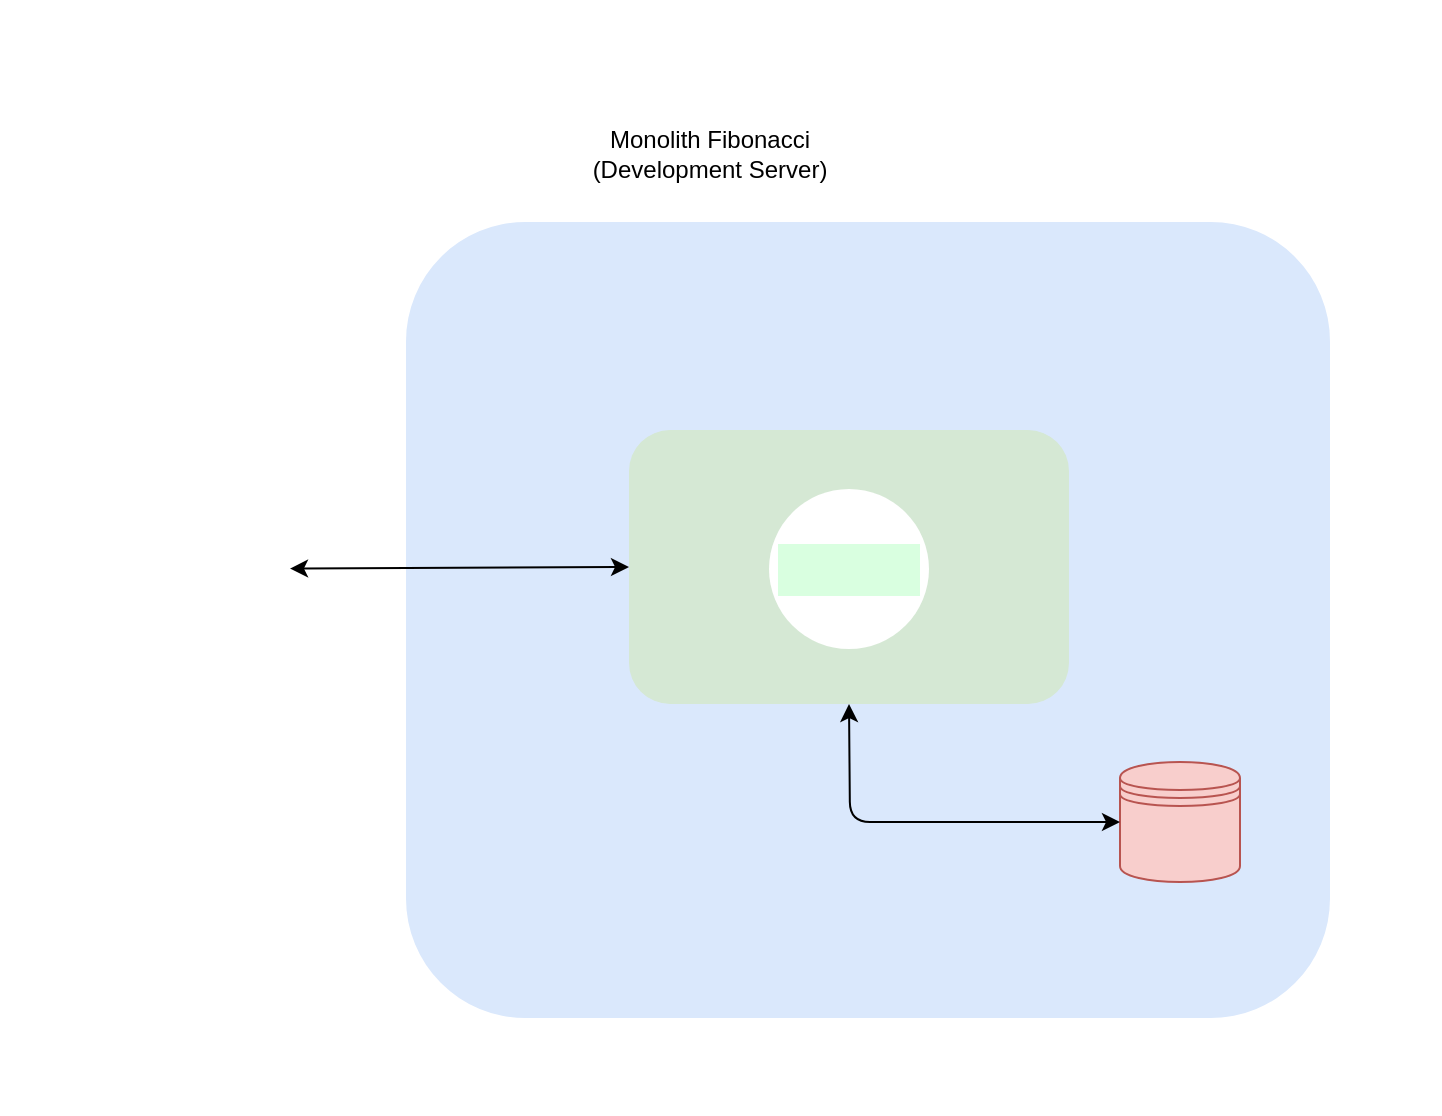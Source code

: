 <mxfile version="10.8.7" type="device"><diagram id="IwzF6KMzd22Q16_5XrRI" name="Page-1"><mxGraphModel dx="1265" dy="722" grid="1" gridSize="10" guides="1" tooltips="1" connect="1" arrows="1" fold="1" page="1" pageScale="1" pageWidth="850" pageHeight="1100" math="0" shadow="0"><root><mxCell id="0"/><mxCell id="1" parent="0"/><mxCell id="_qKp5LVKKkUdhnzFs71g-53" value="" style="rounded=0;whiteSpace=wrap;html=1;shadow=0;glass=0;comic=0;gradientColor=none;strokeColor=none;" parent="1" vertex="1"><mxGeometry x="70" y="3" width="720" height="557" as="geometry"/></mxCell><mxCell id="_qKp5LVKKkUdhnzFs71g-44" value="" style="rounded=1;whiteSpace=wrap;html=1;fillColor=#dae8fc;strokeColor=none;gradientColor=none;shadow=0;comic=0;glass=0;" parent="1" vertex="1"><mxGeometry x="273" y="114" width="462" height="398" as="geometry"/></mxCell><mxCell id="_qKp5LVKKkUdhnzFs71g-1" value="Monolith Fibonacci&lt;br&gt;&lt;div&gt;(Development Server)&lt;/div&gt;" style="text;html=1;strokeColor=none;fillColor=none;align=center;verticalAlign=middle;whiteSpace=wrap;rounded=0;" parent="1" vertex="1"><mxGeometry x="354.5" y="70" width="140" height="20" as="geometry"/></mxCell><mxCell id="_qKp5LVKKkUdhnzFs71g-23" value="" style="shape=image;verticalLabelPosition=bottom;labelBackgroundColor=#ffffff;verticalAlign=top;aspect=fixed;imageAspect=0;image=http://icons.iconarchive.com/icons/paomedia/small-n-flat/1024/device-laptop-icon.png;" parent="1" vertex="1"><mxGeometry x="110" y="235" width="105" height="105" as="geometry"/></mxCell><mxCell id="_qKp5LVKKkUdhnzFs71g-24" value="" style="endArrow=classic;startArrow=classic;html=1;exitX=0;exitY=0.5;exitDx=0;exitDy=0;" parent="1" source="6GCTrPTUxbPYXCPR2Xpf-5" target="_qKp5LVKKkUdhnzFs71g-23" edge="1"><mxGeometry width="50" height="50" relative="1" as="geometry"><mxPoint x="339.833" y="287.333" as="sourcePoint"/><mxPoint x="110" y="504" as="targetPoint"/></mxGeometry></mxCell><mxCell id="_qKp5LVKKkUdhnzFs71g-32" value="" style="shape=datastore;whiteSpace=wrap;html=1;fillColor=#f8cecc;strokeColor=#b85450;" parent="1" vertex="1"><mxGeometry x="630" y="384" width="60" height="60" as="geometry"/></mxCell><mxCell id="_qKp5LVKKkUdhnzFs71g-48" value="" style="shape=image;verticalLabelPosition=bottom;labelBackgroundColor=#ffffff;verticalAlign=top;aspect=fixed;imageAspect=0;image=https://logonoid.com/images/postgresql-logo.png;" parent="1" vertex="1"><mxGeometry x="643" y="404" width="36" height="40" as="geometry"/></mxCell><mxCell id="6GCTrPTUxbPYXCPR2Xpf-5" value="" style="rounded=1;whiteSpace=wrap;html=1;fillColor=#d5e8d4;strokeColor=none;" parent="1" vertex="1"><mxGeometry x="384.5" y="218" width="220" height="137" as="geometry"/></mxCell><mxCell id="_qKp5LVKKkUdhnzFs71g-27" value="" style="endArrow=classic;startArrow=classic;html=1;entryX=0.5;entryY=1;entryDx=0;entryDy=0;" parent="1" target="6GCTrPTUxbPYXCPR2Xpf-5" edge="1"><mxGeometry width="50" height="50" relative="1" as="geometry"><mxPoint x="630" y="414" as="sourcePoint"/><mxPoint x="510" y="504" as="targetPoint"/><Array as="points"><mxPoint x="495" y="414"/></Array></mxGeometry></mxCell><mxCell id="6GCTrPTUxbPYXCPR2Xpf-2" value="" style="shape=image;verticalLabelPosition=bottom;labelBackgroundColor=#ffffff;verticalAlign=top;aspect=fixed;imageAspect=0;image=https://jaystack.com/wp-content/uploads/2015/12/nodejs-logo-e1497443346889.png;" parent="1" vertex="1"><mxGeometry x="393" y="227" width="37" height="40" as="geometry"/></mxCell><mxCell id="6GCTrPTUxbPYXCPR2Xpf-8" value="" style="ellipse;whiteSpace=wrap;html=1;aspect=fixed;strokeColor=none;" parent="1" vertex="1"><mxGeometry x="454.5" y="247.5" width="80" height="80" as="geometry"/></mxCell><mxCell id="_qKp5LVKKkUdhnzFs71g-11" value="" style="shape=image;verticalLabelPosition=bottom;labelBackgroundColor=#ffffff;verticalAlign=top;aspect=fixed;imageAspect=0;image=https://i.imgur.com/TyF9plF.png;imageBackground=#D9FFE0;" parent="1" vertex="1"><mxGeometry x="459" y="275" width="71" height="26" as="geometry"/></mxCell></root></mxGraphModel></diagram></mxfile>